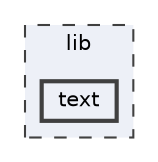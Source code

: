 digraph "lib/text"
{
 // LATEX_PDF_SIZE
  bgcolor="transparent";
  edge [fontname=Helvetica,fontsize=10,labelfontname=Helvetica,labelfontsize=10];
  node [fontname=Helvetica,fontsize=10,shape=box,height=0.2,width=0.4];
  compound=true
  subgraph clusterdir_97aefd0d527b934f1d99a682da8fe6a9 {
    graph [ bgcolor="#edf0f7", pencolor="grey25", label="lib", fontname=Helvetica,fontsize=10 style="filled,dashed", URL="dir_97aefd0d527b934f1d99a682da8fe6a9.html",tooltip=""]
  dir_f86c28b49cb27d83aa82148df815f8a6 [label="text", fillcolor="#edf0f7", color="grey25", style="filled,bold", URL="dir_f86c28b49cb27d83aa82148df815f8a6.html",tooltip=""];
  }
}
